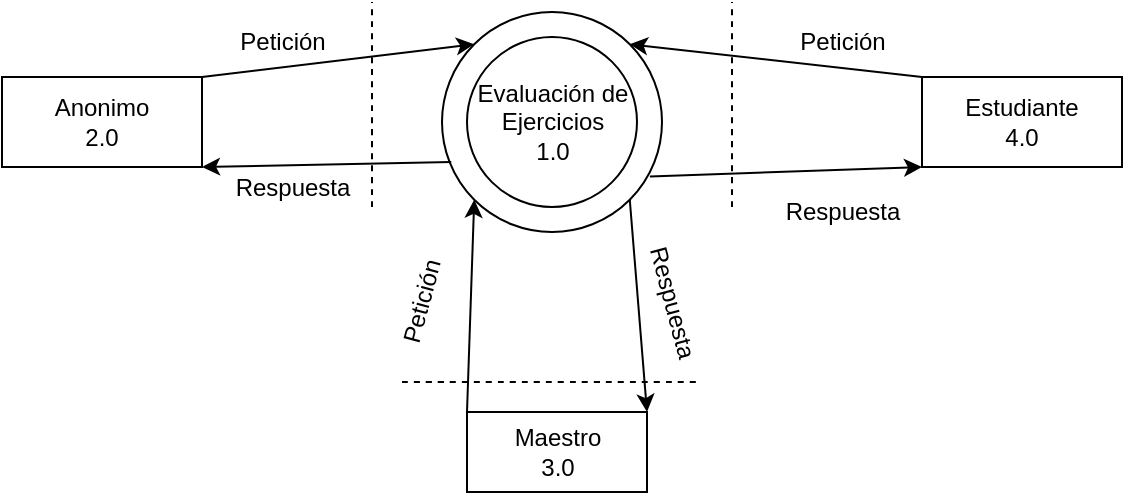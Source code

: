 <mxfile version="16.6.4" type="device" pages="2"><diagram id="1kI-rOTOlnb9nziuKCMf" name="DFD nivel 0"><mxGraphModel dx="1022" dy="468" grid="1" gridSize="10" guides="1" tooltips="1" connect="1" arrows="1" fold="1" page="1" pageScale="1" pageWidth="827" pageHeight="1169" math="0" shadow="0"><root><mxCell id="0"/><mxCell id="1" parent="0"/><mxCell id="NVw2Rx9uc6fzZmeqWBke-11" value="" style="ellipse;whiteSpace=wrap;html=1;aspect=fixed;" vertex="1" parent="1"><mxGeometry x="340" y="345" width="110" height="110" as="geometry"/></mxCell><mxCell id="NVw2Rx9uc6fzZmeqWBke-12" value="Evaluación de Ejercicios&lt;br&gt;1.0" style="ellipse;whiteSpace=wrap;html=1;aspect=fixed;" vertex="1" parent="1"><mxGeometry x="352.5" y="357.5" width="85" height="85" as="geometry"/></mxCell><mxCell id="NVw2Rx9uc6fzZmeqWBke-14" value="Anonimo&lt;br&gt;2.0" style="rounded=0;whiteSpace=wrap;html=1;" vertex="1" parent="1"><mxGeometry x="120" y="377.5" width="100" height="45" as="geometry"/></mxCell><mxCell id="NVw2Rx9uc6fzZmeqWBke-16" value="Maestro&lt;br&gt;3.0" style="rounded=0;whiteSpace=wrap;html=1;" vertex="1" parent="1"><mxGeometry x="352.5" y="545" width="90" height="40" as="geometry"/></mxCell><mxCell id="NVw2Rx9uc6fzZmeqWBke-18" value="Estudiante&lt;br&gt;4.0" style="rounded=0;whiteSpace=wrap;html=1;" vertex="1" parent="1"><mxGeometry x="580" y="377.5" width="100" height="45" as="geometry"/></mxCell><mxCell id="NVw2Rx9uc6fzZmeqWBke-19" value="Petición" style="text;html=1;align=center;verticalAlign=middle;resizable=0;points=[];autosize=1;strokeColor=none;fillColor=none;" vertex="1" parent="1"><mxGeometry x="230" y="350" width="60" height="20" as="geometry"/></mxCell><mxCell id="NVw2Rx9uc6fzZmeqWBke-20" value="Respuesta" style="text;html=1;align=center;verticalAlign=middle;resizable=0;points=[];autosize=1;strokeColor=none;fillColor=none;" vertex="1" parent="1"><mxGeometry x="230" y="422.5" width="70" height="20" as="geometry"/></mxCell><mxCell id="NVw2Rx9uc6fzZmeqWBke-21" value="Petición" style="text;html=1;align=center;verticalAlign=middle;resizable=0;points=[];autosize=1;strokeColor=none;fillColor=none;" vertex="1" parent="1"><mxGeometry x="510" y="350" width="60" height="20" as="geometry"/></mxCell><mxCell id="NVw2Rx9uc6fzZmeqWBke-23" value="Petición" style="text;html=1;align=center;verticalAlign=middle;resizable=0;points=[];autosize=1;strokeColor=none;fillColor=none;rotation=-75;" vertex="1" parent="1"><mxGeometry x="300" y="480" width="60" height="20" as="geometry"/></mxCell><mxCell id="NVw2Rx9uc6fzZmeqWBke-24" value="Respuesta" style="text;html=1;align=center;verticalAlign=middle;resizable=0;points=[];autosize=1;strokeColor=none;fillColor=none;rotation=75;" vertex="1" parent="1"><mxGeometry x="420" y="480" width="70" height="20" as="geometry"/></mxCell><mxCell id="NVw2Rx9uc6fzZmeqWBke-25" value="" style="endArrow=none;dashed=1;html=1;rounded=0;curved=1;" edge="1" parent="1"><mxGeometry width="50" height="50" relative="1" as="geometry"><mxPoint x="305" y="442.5" as="sourcePoint"/><mxPoint x="305" y="340" as="targetPoint"/></mxGeometry></mxCell><mxCell id="NVw2Rx9uc6fzZmeqWBke-26" value="" style="endArrow=none;dashed=1;html=1;rounded=0;curved=1;" edge="1" parent="1"><mxGeometry width="50" height="50" relative="1" as="geometry"><mxPoint x="485" y="442.5" as="sourcePoint"/><mxPoint x="485" y="340" as="targetPoint"/></mxGeometry></mxCell><mxCell id="NVw2Rx9uc6fzZmeqWBke-27" value="" style="endArrow=none;dashed=1;html=1;rounded=0;curved=1;" edge="1" parent="1"><mxGeometry width="50" height="50" relative="1" as="geometry"><mxPoint x="320" y="530" as="sourcePoint"/><mxPoint x="470" y="530" as="targetPoint"/></mxGeometry></mxCell><mxCell id="NVw2Rx9uc6fzZmeqWBke-28" value="" style="endArrow=classic;html=1;rounded=0;exitX=0;exitY=0;exitDx=0;exitDy=0;entryX=0;entryY=1;entryDx=0;entryDy=0;" edge="1" parent="1" source="NVw2Rx9uc6fzZmeqWBke-16" target="NVw2Rx9uc6fzZmeqWBke-11"><mxGeometry width="50" height="50" relative="1" as="geometry"><mxPoint x="390" y="570" as="sourcePoint"/><mxPoint x="440" y="520" as="targetPoint"/></mxGeometry></mxCell><mxCell id="NVw2Rx9uc6fzZmeqWBke-29" value="" style="endArrow=classic;html=1;rounded=0;exitX=1;exitY=1;exitDx=0;exitDy=0;entryX=1;entryY=0;entryDx=0;entryDy=0;" edge="1" parent="1" source="NVw2Rx9uc6fzZmeqWBke-11" target="NVw2Rx9uc6fzZmeqWBke-16"><mxGeometry width="50" height="50" relative="1" as="geometry"><mxPoint x="390" y="570" as="sourcePoint"/><mxPoint x="440" y="520" as="targetPoint"/></mxGeometry></mxCell><mxCell id="NVw2Rx9uc6fzZmeqWBke-30" value="" style="endArrow=classic;html=1;rounded=0;exitX=1;exitY=0;exitDx=0;exitDy=0;entryX=0;entryY=0;entryDx=0;entryDy=0;" edge="1" parent="1" source="NVw2Rx9uc6fzZmeqWBke-14" target="NVw2Rx9uc6fzZmeqWBke-11"><mxGeometry width="50" height="50" relative="1" as="geometry"><mxPoint x="362.5" y="540" as="sourcePoint"/><mxPoint x="366.109" y="448.891" as="targetPoint"/></mxGeometry></mxCell><mxCell id="NVw2Rx9uc6fzZmeqWBke-31" value="" style="endArrow=classic;html=1;rounded=0;exitX=0.042;exitY=0.682;exitDx=0;exitDy=0;entryX=1;entryY=1;entryDx=0;entryDy=0;exitPerimeter=0;" edge="1" parent="1" source="NVw2Rx9uc6fzZmeqWBke-11" target="NVw2Rx9uc6fzZmeqWBke-14"><mxGeometry width="50" height="50" relative="1" as="geometry"><mxPoint x="230" y="387.5" as="sourcePoint"/><mxPoint x="366.109" y="371.109" as="targetPoint"/></mxGeometry></mxCell><mxCell id="NVw2Rx9uc6fzZmeqWBke-32" value="" style="endArrow=classic;html=1;rounded=0;entryX=1;entryY=0;entryDx=0;entryDy=0;exitX=0;exitY=0;exitDx=0;exitDy=0;" edge="1" parent="1" source="NVw2Rx9uc6fzZmeqWBke-18" target="NVw2Rx9uc6fzZmeqWBke-11"><mxGeometry width="50" height="50" relative="1" as="geometry"><mxPoint x="580" y="480" as="sourcePoint"/><mxPoint x="440" y="520" as="targetPoint"/></mxGeometry></mxCell><mxCell id="NVw2Rx9uc6fzZmeqWBke-33" value="" style="endArrow=classic;html=1;rounded=0;exitX=0.945;exitY=0.748;exitDx=0;exitDy=0;exitPerimeter=0;entryX=0;entryY=1;entryDx=0;entryDy=0;" edge="1" parent="1" source="NVw2Rx9uc6fzZmeqWBke-11" target="NVw2Rx9uc6fzZmeqWBke-18"><mxGeometry width="50" height="50" relative="1" as="geometry"><mxPoint x="390" y="570" as="sourcePoint"/><mxPoint x="440" y="520" as="targetPoint"/></mxGeometry></mxCell><mxCell id="NVw2Rx9uc6fzZmeqWBke-34" value="Respuesta" style="text;html=1;align=center;verticalAlign=middle;resizable=0;points=[];autosize=1;strokeColor=none;fillColor=none;" vertex="1" parent="1"><mxGeometry x="505" y="435" width="70" height="20" as="geometry"/></mxCell></root></mxGraphModel></diagram><diagram id="snl5FIozrhN_yx0O-1-u" name="DFD nivel 1"><mxGraphModel dx="2029" dy="551" grid="1" gridSize="10" guides="1" tooltips="1" connect="1" arrows="1" fold="1" page="1" pageScale="1" pageWidth="827" pageHeight="1169" math="0" shadow="0"><root><mxCell id="O5q8_j0p-nz9gMW1mmKO-0"/><mxCell id="O5q8_j0p-nz9gMW1mmKO-1" parent="O5q8_j0p-nz9gMW1mmKO-0"/><mxCell id="D_McsYv9nPnL-hX-ZAfp-34" value="Revisión de ejercicio&lt;br&gt;1.7" style="ellipse;whiteSpace=wrap;html=1;aspect=fixed;" vertex="1" parent="O5q8_j0p-nz9gMW1mmKO-1"><mxGeometry x="747" y="720" width="80" height="80" as="geometry"/></mxCell><mxCell id="D_McsYv9nPnL-hX-ZAfp-36" value="Creación de ejercicio&lt;br&gt;1.4" style="ellipse;whiteSpace=wrap;html=1;aspect=fixed;" vertex="1" parent="O5q8_j0p-nz9gMW1mmKO-1"><mxGeometry x="560" y="720" width="80" height="80" as="geometry"/></mxCell><mxCell id="lePOt4ZX5bZMFhO07sLi-0" value="Anónimo&lt;br&gt;2.0" style="rounded=0;whiteSpace=wrap;html=1;" vertex="1" parent="O5q8_j0p-nz9gMW1mmKO-1"><mxGeometry x="100" y="520" width="120" height="60" as="geometry"/></mxCell><mxCell id="GY27oOJ0fysd6h2E7pjI-0" value="Maestro&lt;br&gt;3.0" style="rounded=0;whiteSpace=wrap;html=1;" vertex="1" parent="O5q8_j0p-nz9gMW1mmKO-1"><mxGeometry x="720" y="520" width="120" height="60" as="geometry"/></mxCell><mxCell id="Jn6Rc-F9YMMe0V6i62qA-0" value="" style="endArrow=classic;html=1;rounded=0;exitX=0;exitY=0;exitDx=0;exitDy=0;entryX=0;entryY=0;entryDx=0;entryDy=0;" edge="1" parent="O5q8_j0p-nz9gMW1mmKO-1" source="lePOt4ZX5bZMFhO07sLi-0"><mxGeometry width="50" height="50" relative="1" as="geometry"><mxPoint x="240" y="760" as="sourcePoint"/><mxPoint x="-68.284" y="731.716" as="targetPoint"/><Array as="points"><mxPoint x="-20" y="600"/></Array></mxGeometry></mxCell><mxCell id="Jn6Rc-F9YMMe0V6i62qA-1" value="" style="endArrow=classic;html=1;rounded=0;exitX=1;exitY=0;exitDx=0;exitDy=0;entryX=0;entryY=1;entryDx=0;entryDy=0;" edge="1" parent="O5q8_j0p-nz9gMW1mmKO-1" target="lePOt4ZX5bZMFhO07sLi-0"><mxGeometry width="50" height="50" relative="1" as="geometry"><mxPoint x="-11.716" y="731.716" as="sourcePoint"/><mxPoint x="290" y="710" as="targetPoint"/></mxGeometry></mxCell><mxCell id="Jn6Rc-F9YMMe0V6i62qA-2" value="" style="endArrow=classic;html=1;rounded=0;entryX=0;entryY=0;entryDx=0;entryDy=0;exitX=0.25;exitY=1;exitDx=0;exitDy=0;" edge="1" parent="O5q8_j0p-nz9gMW1mmKO-1" source="lePOt4ZX5bZMFhO07sLi-0"><mxGeometry width="50" height="50" relative="1" as="geometry"><mxPoint x="190" y="620" as="sourcePoint"/><mxPoint x="131.716" y="731.716" as="targetPoint"/></mxGeometry></mxCell><mxCell id="Jn6Rc-F9YMMe0V6i62qA-3" value="" style="endArrow=classic;html=1;rounded=0;exitX=1;exitY=0;exitDx=0;exitDy=0;entryX=0.75;entryY=1;entryDx=0;entryDy=0;" edge="1" parent="O5q8_j0p-nz9gMW1mmKO-1" target="lePOt4ZX5bZMFhO07sLi-0"><mxGeometry width="50" height="50" relative="1" as="geometry"><mxPoint x="188.284" y="731.716" as="sourcePoint"/><mxPoint x="290" y="710" as="targetPoint"/></mxGeometry></mxCell><mxCell id="Jn6Rc-F9YMMe0V6i62qA-4" value="" style="endArrow=classic;html=1;rounded=0;exitX=1;exitY=0;exitDx=0;exitDy=0;entryX=1;entryY=0;entryDx=0;entryDy=0;" edge="1" parent="O5q8_j0p-nz9gMW1mmKO-1" source="lePOt4ZX5bZMFhO07sLi-0"><mxGeometry width="50" height="50" relative="1" as="geometry"><mxPoint x="240" y="760" as="sourcePoint"/><mxPoint x="388.284" y="731.716" as="targetPoint"/><Array as="points"><mxPoint x="340" y="600"/></Array></mxGeometry></mxCell><mxCell id="Jn6Rc-F9YMMe0V6i62qA-5" value="" style="endArrow=classic;html=1;rounded=0;exitX=0;exitY=0;exitDx=0;exitDy=0;entryX=1;entryY=1;entryDx=0;entryDy=0;" edge="1" parent="O5q8_j0p-nz9gMW1mmKO-1" target="lePOt4ZX5bZMFhO07sLi-0"><mxGeometry width="50" height="50" relative="1" as="geometry"><mxPoint x="331.716" y="731.716" as="sourcePoint"/><mxPoint x="290" y="710" as="targetPoint"/></mxGeometry></mxCell><mxCell id="nJLG0dzHjAwufdV5qD9D-0" value="Estudiantes_DB&lt;br&gt;1.8" style="shape=partialRectangle;whiteSpace=wrap;html=1;left=0;right=0;fillColor=none;" vertex="1" parent="O5q8_j0p-nz9gMW1mmKO-1"><mxGeometry x="-40" y="920" width="120" height="60" as="geometry"/></mxCell><mxCell id="nJLG0dzHjAwufdV5qD9D-1" value="Registro maestros&lt;br&gt;1.2" style="ellipse;whiteSpace=wrap;html=1;aspect=fixed;" vertex="1" parent="O5q8_j0p-nz9gMW1mmKO-1"><mxGeometry x="320" y="720" width="80" height="80" as="geometry"/></mxCell><mxCell id="nJLG0dzHjAwufdV5qD9D-2" value="Autenticación de usuarios 1.3" style="ellipse;whiteSpace=wrap;html=1;aspect=fixed;" vertex="1" parent="O5q8_j0p-nz9gMW1mmKO-1"><mxGeometry x="120" y="720" width="80" height="80" as="geometry"/></mxCell><mxCell id="nJLG0dzHjAwufdV5qD9D-3" value="Registro estudiantes&lt;br&gt;1.1" style="ellipse;whiteSpace=wrap;html=1;aspect=fixed;" vertex="1" parent="O5q8_j0p-nz9gMW1mmKO-1"><mxGeometry x="-80" y="720" width="80" height="80" as="geometry"/></mxCell><mxCell id="nJLG0dzHjAwufdV5qD9D-4" value="Maestros_DB&lt;br&gt;1.9" style="shape=partialRectangle;whiteSpace=wrap;html=1;left=0;right=0;fillColor=none;" vertex="1" parent="O5q8_j0p-nz9gMW1mmKO-1"><mxGeometry x="240" y="920" width="120" height="60" as="geometry"/></mxCell><mxCell id="2jmPBDasj4y0XPJb2x0o-0" value="" style="endArrow=classic;html=1;rounded=0;exitX=0;exitY=1;exitDx=0;exitDy=0;entryX=0;entryY=0;entryDx=0;entryDy=0;" edge="1" parent="O5q8_j0p-nz9gMW1mmKO-1" source="nJLG0dzHjAwufdV5qD9D-3" target="nJLG0dzHjAwufdV5qD9D-0"><mxGeometry width="50" height="50" relative="1" as="geometry"><mxPoint x="350" y="940" as="sourcePoint"/><mxPoint x="400" y="890" as="targetPoint"/></mxGeometry></mxCell><mxCell id="2jmPBDasj4y0XPJb2x0o-1" value="" style="endArrow=classic;html=1;rounded=0;exitX=0.5;exitY=0;exitDx=0;exitDy=0;entryX=1;entryY=1;entryDx=0;entryDy=0;" edge="1" parent="O5q8_j0p-nz9gMW1mmKO-1" source="nJLG0dzHjAwufdV5qD9D-0" target="nJLG0dzHjAwufdV5qD9D-3"><mxGeometry width="50" height="50" relative="1" as="geometry"><mxPoint x="350" y="840" as="sourcePoint"/><mxPoint x="400" y="790" as="targetPoint"/></mxGeometry></mxCell><mxCell id="2jmPBDasj4y0XPJb2x0o-2" value="" style="endArrow=classic;html=1;rounded=0;exitX=0;exitY=0.5;exitDx=0;exitDy=0;entryX=0.75;entryY=0;entryDx=0;entryDy=0;" edge="1" parent="O5q8_j0p-nz9gMW1mmKO-1" source="nJLG0dzHjAwufdV5qD9D-2" target="nJLG0dzHjAwufdV5qD9D-0"><mxGeometry width="50" height="50" relative="1" as="geometry"><mxPoint x="350" y="840" as="sourcePoint"/><mxPoint x="400" y="790" as="targetPoint"/></mxGeometry></mxCell><mxCell id="2jmPBDasj4y0XPJb2x0o-3" value="" style="endArrow=classic;html=1;rounded=0;exitX=1;exitY=0.5;exitDx=0;exitDy=0;entryX=0;entryY=1;entryDx=0;entryDy=0;" edge="1" parent="O5q8_j0p-nz9gMW1mmKO-1" source="nJLG0dzHjAwufdV5qD9D-0" target="nJLG0dzHjAwufdV5qD9D-2"><mxGeometry width="50" height="50" relative="1" as="geometry"><mxPoint x="350" y="840" as="sourcePoint"/><mxPoint x="400" y="790" as="targetPoint"/></mxGeometry></mxCell><mxCell id="2jmPBDasj4y0XPJb2x0o-4" value="" style="endArrow=classic;html=1;rounded=0;entryX=1;entryY=0;entryDx=0;entryDy=0;exitX=1;exitY=1;exitDx=0;exitDy=0;" edge="1" parent="O5q8_j0p-nz9gMW1mmKO-1" source="nJLG0dzHjAwufdV5qD9D-1" target="nJLG0dzHjAwufdV5qD9D-4"><mxGeometry width="50" height="50" relative="1" as="geometry"><mxPoint x="350" y="840" as="sourcePoint"/><mxPoint x="400" y="790" as="targetPoint"/></mxGeometry></mxCell><mxCell id="2jmPBDasj4y0XPJb2x0o-5" value="" style="endArrow=classic;html=1;rounded=0;exitX=0.5;exitY=0;exitDx=0;exitDy=0;entryX=0;entryY=1;entryDx=0;entryDy=0;" edge="1" parent="O5q8_j0p-nz9gMW1mmKO-1" source="nJLG0dzHjAwufdV5qD9D-4" target="nJLG0dzHjAwufdV5qD9D-1"><mxGeometry width="50" height="50" relative="1" as="geometry"><mxPoint x="350" y="840" as="sourcePoint"/><mxPoint x="400" y="790" as="targetPoint"/></mxGeometry></mxCell><mxCell id="2jmPBDasj4y0XPJb2x0o-6" value="" style="endArrow=classic;html=1;rounded=0;exitX=1;exitY=0.5;exitDx=0;exitDy=0;entryX=0.25;entryY=0;entryDx=0;entryDy=0;" edge="1" parent="O5q8_j0p-nz9gMW1mmKO-1" source="nJLG0dzHjAwufdV5qD9D-2" target="nJLG0dzHjAwufdV5qD9D-4"><mxGeometry width="50" height="50" relative="1" as="geometry"><mxPoint x="350" y="840" as="sourcePoint"/><mxPoint x="400" y="790" as="targetPoint"/></mxGeometry></mxCell><mxCell id="2jmPBDasj4y0XPJb2x0o-7" value="" style="endArrow=classic;html=1;rounded=0;exitX=0;exitY=0.5;exitDx=0;exitDy=0;entryX=1;entryY=1;entryDx=0;entryDy=0;" edge="1" parent="O5q8_j0p-nz9gMW1mmKO-1" source="nJLG0dzHjAwufdV5qD9D-4" target="nJLG0dzHjAwufdV5qD9D-2"><mxGeometry width="50" height="50" relative="1" as="geometry"><mxPoint x="350" y="840" as="sourcePoint"/><mxPoint x="400" y="790" as="targetPoint"/></mxGeometry></mxCell><mxCell id="2jmPBDasj4y0XPJb2x0o-8" value="" style="endArrow=classic;html=1;rounded=0;exitX=0;exitY=0;exitDx=0;exitDy=0;entryX=0;entryY=0;entryDx=0;entryDy=0;" edge="1" parent="O5q8_j0p-nz9gMW1mmKO-1" source="GY27oOJ0fysd6h2E7pjI-0" target="D_McsYv9nPnL-hX-ZAfp-36"><mxGeometry width="50" height="50" relative="1" as="geometry"><mxPoint x="590" y="640" as="sourcePoint"/><mxPoint x="640" y="590" as="targetPoint"/><Array as="points"><mxPoint x="600" y="600"/></Array></mxGeometry></mxCell><mxCell id="2jmPBDasj4y0XPJb2x0o-9" value="" style="endArrow=classic;html=1;rounded=0;exitX=1;exitY=0;exitDx=0;exitDy=0;entryX=0;entryY=1;entryDx=0;entryDy=0;" edge="1" parent="O5q8_j0p-nz9gMW1mmKO-1" source="D_McsYv9nPnL-hX-ZAfp-36" target="GY27oOJ0fysd6h2E7pjI-0"><mxGeometry width="50" height="50" relative="1" as="geometry"><mxPoint x="590" y="640" as="sourcePoint"/><mxPoint x="730" y="650" as="targetPoint"/></mxGeometry></mxCell><mxCell id="2jmPBDasj4y0XPJb2x0o-11" value="" style="endArrow=classic;html=1;rounded=0;exitX=0.25;exitY=1;exitDx=0;exitDy=0;entryX=0;entryY=0.5;entryDx=0;entryDy=0;" edge="1" parent="O5q8_j0p-nz9gMW1mmKO-1" source="GY27oOJ0fysd6h2E7pjI-0" target="D_McsYv9nPnL-hX-ZAfp-34"><mxGeometry width="50" height="50" relative="1" as="geometry"><mxPoint x="910" y="710" as="sourcePoint"/><mxPoint x="630" y="590" as="targetPoint"/></mxGeometry></mxCell><mxCell id="2jmPBDasj4y0XPJb2x0o-26" value="Lista de ejercicios&lt;br&gt;1.5" style="ellipse;whiteSpace=wrap;html=1;aspect=fixed;" vertex="1" parent="O5q8_j0p-nz9gMW1mmKO-1"><mxGeometry x="960" y="720" width="80" height="80" as="geometry"/></mxCell><mxCell id="2jmPBDasj4y0XPJb2x0o-27" value="Subir ejercicio&lt;br&gt;1.6" style="ellipse;whiteSpace=wrap;html=1;aspect=fixed;" vertex="1" parent="O5q8_j0p-nz9gMW1mmKO-1"><mxGeometry x="1230" y="720" width="80" height="80" as="geometry"/></mxCell><mxCell id="2jmPBDasj4y0XPJb2x0o-28" value="Estudiante&lt;br&gt;4.0" style="rounded=0;whiteSpace=wrap;html=1;" vertex="1" parent="O5q8_j0p-nz9gMW1mmKO-1"><mxGeometry x="1200" y="520" width="120" height="60" as="geometry"/></mxCell><mxCell id="2jmPBDasj4y0XPJb2x0o-34" value="" style="endArrow=classic;html=1;rounded=0;exitX=1;exitY=0.5;exitDx=0;exitDy=0;entryX=0.75;entryY=1;entryDx=0;entryDy=0;" edge="1" parent="O5q8_j0p-nz9gMW1mmKO-1" source="D_McsYv9nPnL-hX-ZAfp-34" target="GY27oOJ0fysd6h2E7pjI-0"><mxGeometry width="50" height="50" relative="1" as="geometry"><mxPoint x="460" y="740" as="sourcePoint"/><mxPoint x="510" y="690" as="targetPoint"/></mxGeometry></mxCell><mxCell id="2jmPBDasj4y0XPJb2x0o-35" value="" style="endArrow=classic;html=1;rounded=0;exitX=1;exitY=1;exitDx=0;exitDy=0;entryX=0;entryY=0.5;entryDx=0;entryDy=0;" edge="1" parent="O5q8_j0p-nz9gMW1mmKO-1" source="GY27oOJ0fysd6h2E7pjI-0" target="2jmPBDasj4y0XPJb2x0o-26"><mxGeometry width="50" height="50" relative="1" as="geometry"><mxPoint x="840" y="740" as="sourcePoint"/><mxPoint x="1020" y="650" as="targetPoint"/></mxGeometry></mxCell><mxCell id="2jmPBDasj4y0XPJb2x0o-36" value="" style="endArrow=classic;html=1;rounded=0;exitX=0;exitY=0;exitDx=0;exitDy=0;entryX=1;entryY=0;entryDx=0;entryDy=0;" edge="1" parent="O5q8_j0p-nz9gMW1mmKO-1" source="2jmPBDasj4y0XPJb2x0o-26" target="GY27oOJ0fysd6h2E7pjI-0"><mxGeometry width="50" height="50" relative="1" as="geometry"><mxPoint x="840" y="740" as="sourcePoint"/><mxPoint x="890" y="690" as="targetPoint"/></mxGeometry></mxCell><mxCell id="2jmPBDasj4y0XPJb2x0o-37" value="" style="endArrow=classic;html=1;rounded=0;exitX=0;exitY=1;exitDx=0;exitDy=0;entryX=1;entryY=0.5;entryDx=0;entryDy=0;" edge="1" parent="O5q8_j0p-nz9gMW1mmKO-1" source="2jmPBDasj4y0XPJb2x0o-28" target="2jmPBDasj4y0XPJb2x0o-26"><mxGeometry width="50" height="50" relative="1" as="geometry"><mxPoint x="840" y="740" as="sourcePoint"/><mxPoint x="890" y="690" as="targetPoint"/></mxGeometry></mxCell><mxCell id="2jmPBDasj4y0XPJb2x0o-38" value="" style="endArrow=classic;html=1;rounded=0;exitX=1;exitY=0;exitDx=0;exitDy=0;entryX=0;entryY=0;entryDx=0;entryDy=0;" edge="1" parent="O5q8_j0p-nz9gMW1mmKO-1" source="2jmPBDasj4y0XPJb2x0o-26" target="2jmPBDasj4y0XPJb2x0o-28"><mxGeometry width="50" height="50" relative="1" as="geometry"><mxPoint x="840" y="740" as="sourcePoint"/><mxPoint x="890" y="690" as="targetPoint"/></mxGeometry></mxCell><mxCell id="2jmPBDasj4y0XPJb2x0o-39" value="" style="endArrow=classic;html=1;rounded=0;exitX=0.25;exitY=1;exitDx=0;exitDy=0;entryX=0;entryY=0.5;entryDx=0;entryDy=0;" edge="1" parent="O5q8_j0p-nz9gMW1mmKO-1" source="2jmPBDasj4y0XPJb2x0o-28" target="2jmPBDasj4y0XPJb2x0o-27"><mxGeometry width="50" height="50" relative="1" as="geometry"><mxPoint x="1190" y="730" as="sourcePoint"/><mxPoint x="1240" y="680" as="targetPoint"/></mxGeometry></mxCell><mxCell id="2jmPBDasj4y0XPJb2x0o-40" value="" style="endArrow=classic;html=1;rounded=0;exitX=1;exitY=0.5;exitDx=0;exitDy=0;entryX=0.75;entryY=1;entryDx=0;entryDy=0;" edge="1" parent="O5q8_j0p-nz9gMW1mmKO-1" source="2jmPBDasj4y0XPJb2x0o-27" target="2jmPBDasj4y0XPJb2x0o-28"><mxGeometry width="50" height="50" relative="1" as="geometry"><mxPoint x="1140" y="750" as="sourcePoint"/><mxPoint x="1190" y="700" as="targetPoint"/></mxGeometry></mxCell></root></mxGraphModel></diagram></mxfile>